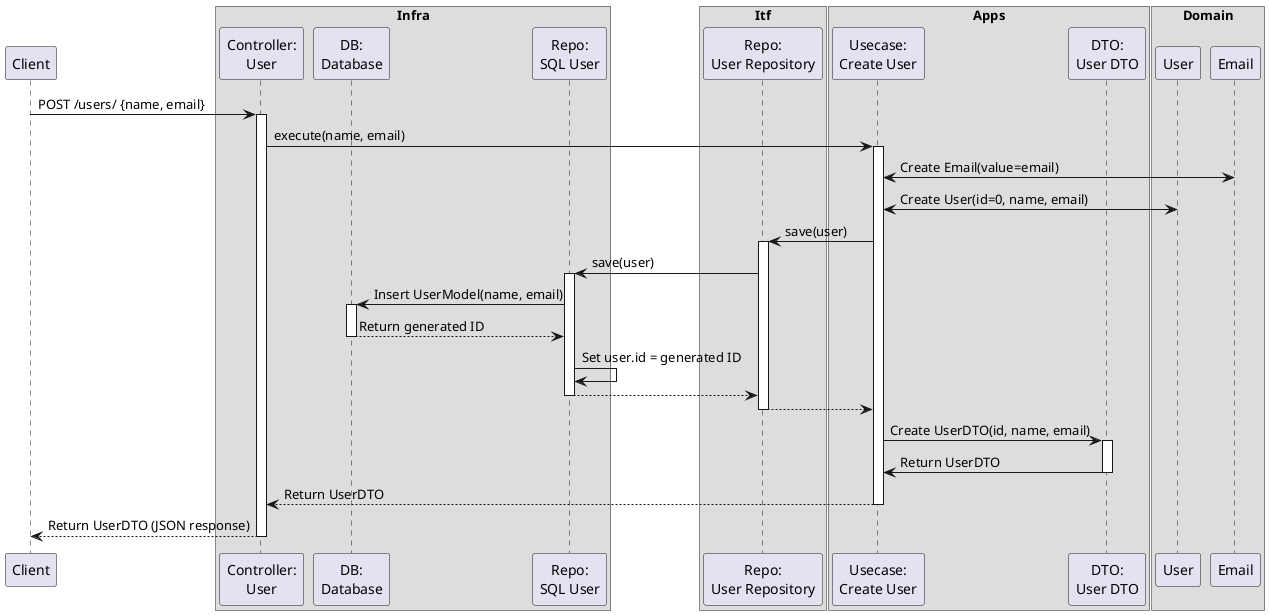 @startuml Sequence
participant Client
box  Infra 
  participant UserController as  "Controller:\nUser"
  participant Database as  "DB:\nDatabase"
  participant SQLAlchemyUserRepository as  "Repo:\nSQL User"
end box

box Itf
  participant UserRepository as  "Repo:\nUser Repository"
end box

box Apps
    ' participant UserRepository as  "Usecase:\nSave User"
  participant CreateUserUseCase as  "Usecase:\nCreate User"
  participant UserDTO as  "DTO:\nUser DTO"
end box

box Domain
  participant User as  "User"
  participant Email as  "Email"
end box


Client -> UserController: POST /users/ {name, email} 
activate UserController

UserController -> CreateUserUseCase: execute(name, email) 
activate CreateUserUseCase

CreateUserUseCase <-> Email: Create Email(value=email) 
CreateUserUseCase <-> User: Create User(id=0, name, email) 

CreateUserUseCase -> UserRepository: save(user) 
activate UserRepository

UserRepository -> SQLAlchemyUserRepository: save(user) 
activate SQLAlchemyUserRepository

SQLAlchemyUserRepository -> Database: Insert UserModel(name, email) 
activate Database 
Database --> SQLAlchemyUserRepository: Return generated ID 
deactivate Database

SQLAlchemyUserRepository -> SQLAlchemyUserRepository: Set user.id = generated ID 
SQLAlchemyUserRepository --> UserRepository: 
deactivate SQLAlchemyUserRepository

UserRepository --> CreateUserUseCase: 
deactivate UserRepository

CreateUserUseCase -> UserDTO: Create UserDTO(id, name, email) 
activate UserDTO
UserDTO->CreateUserUseCase: Return UserDTO
deactivate  UserDTO

CreateUserUseCase --> UserController: Return UserDTO 
deactivate CreateUserUseCase

UserController --> Client: Return UserDTO (JSON response) 
deactivate UserController
@enduml